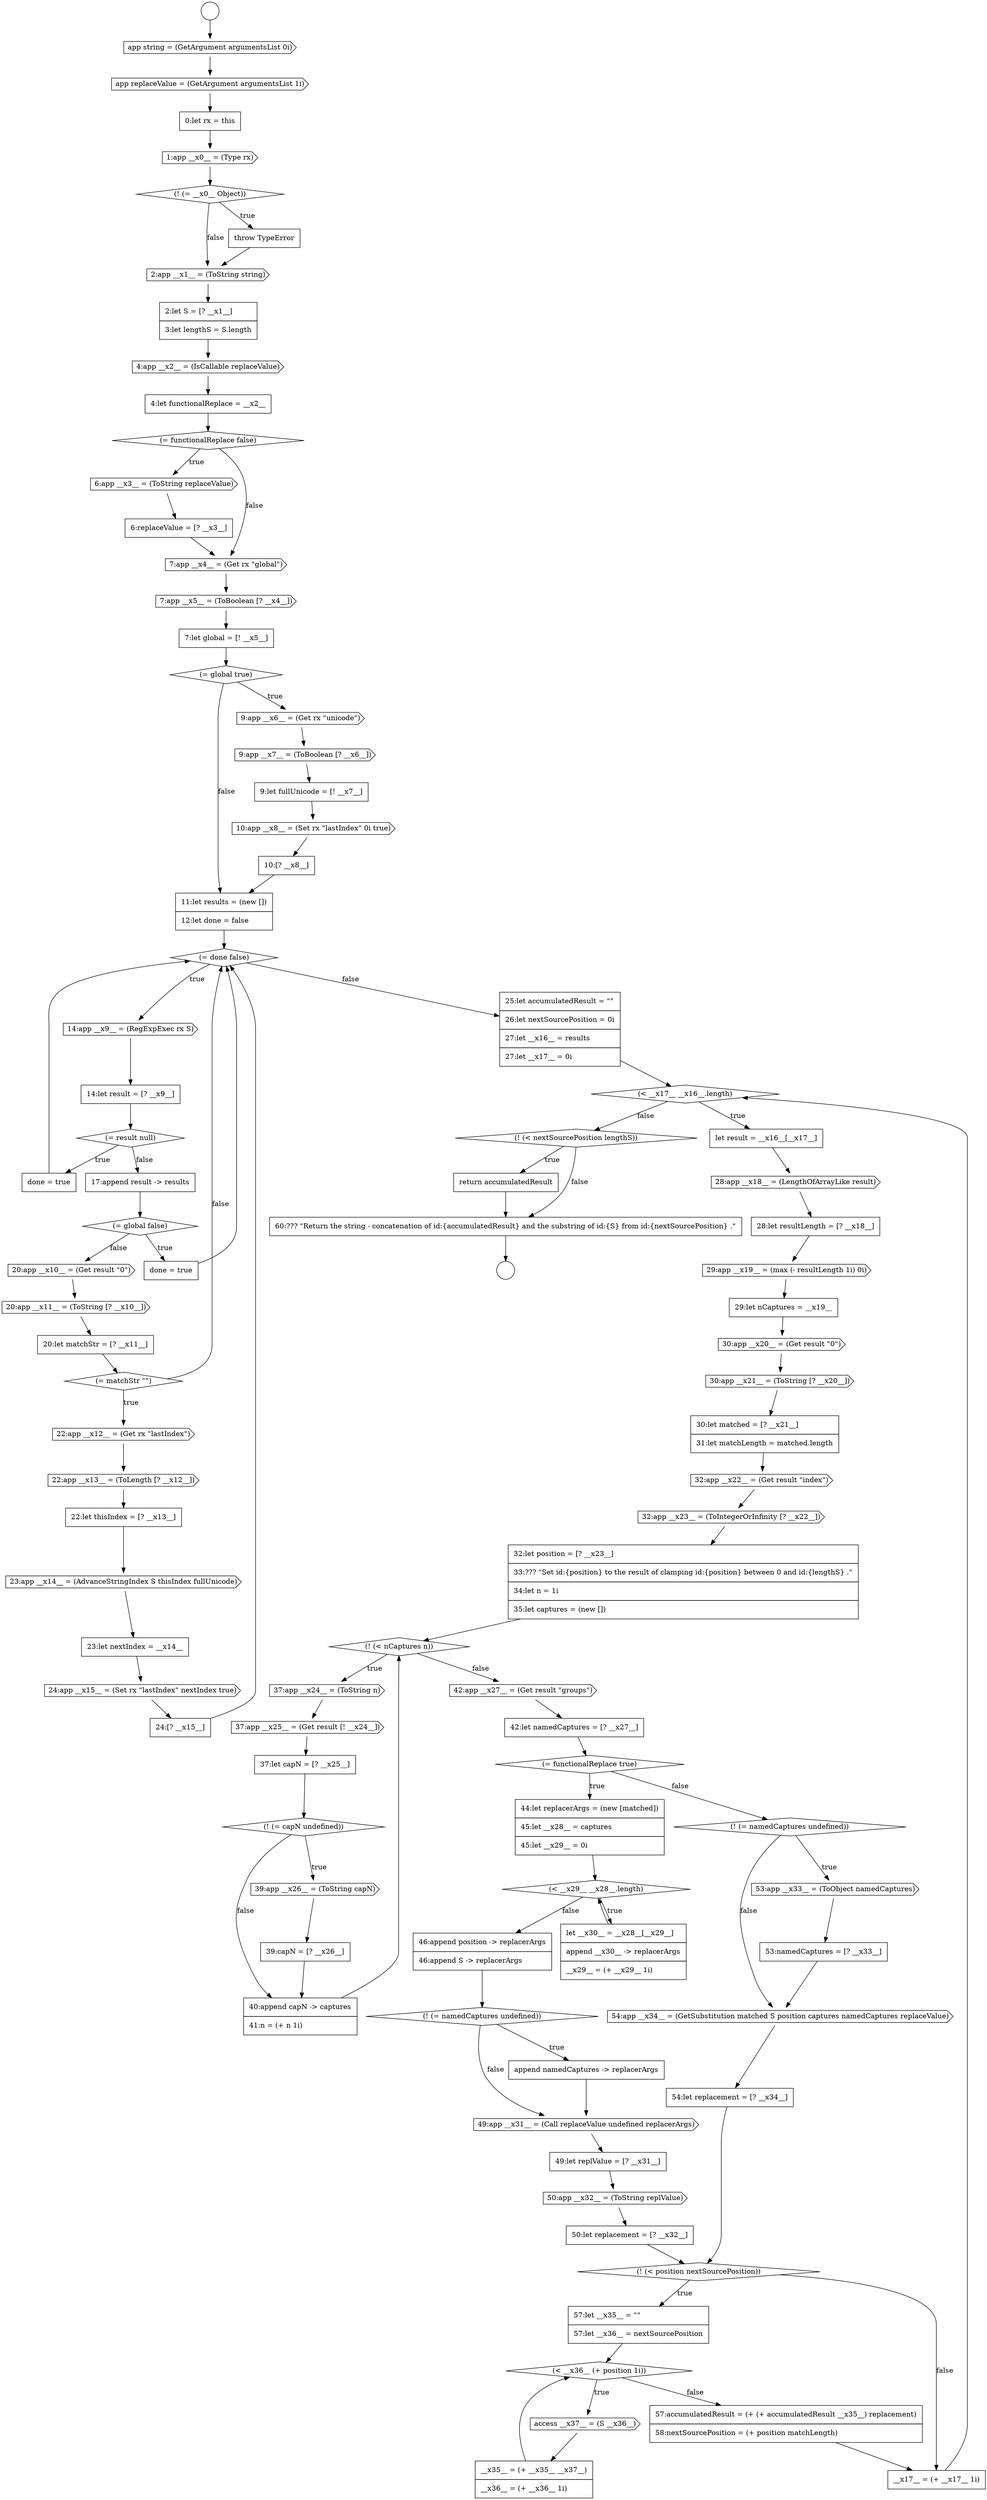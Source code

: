 digraph {
  node15338 [shape=cds, label=<<font color="black">4:app __x2__ = (IsCallable replaceValue)</font>> color="black" fillcolor="white" style=filled]
  node15373 [shape=diamond, label=<<font color="black">(&lt; __x17__ __x16__.length)</font>> color="black" fillcolor="white" style=filled]
  node15334 [shape=diamond, label=<<font color="black">(! (= __x0__ Object))</font>> color="black" fillcolor="white" style=filled]
  node15418 [shape=diamond, label=<<font color="black">(! (&lt; nextSourcePosition lengthS))</font>> color="black" fillcolor="white" style=filled]
  node15413 [shape=diamond, label=<<font color="black">(&lt; __x36__ (+ position 1i))</font>> color="black" fillcolor="white" style=filled]
  node15380 [shape=cds, label=<<font color="black">30:app __x21__ = (ToString [? __x20__])</font>> color="black" fillcolor="white" style=filled]
  node15361 [shape=cds, label=<<font color="black">20:app __x10__ = (Get result &quot;0&quot;)</font>> color="black" fillcolor="white" style=filled]
  node15408 [shape=none, margin=0, label=<<font color="black">
    <table border="0" cellborder="1" cellspacing="0" cellpadding="10">
      <tr><td align="left">53:namedCaptures = [? __x33__]</td></tr>
    </table>
  </font>> color="black" fillcolor="white" style=filled]
  node15346 [shape=diamond, label=<<font color="black">(= global true)</font>> color="black" fillcolor="white" style=filled]
  node15357 [shape=none, margin=0, label=<<font color="black">
    <table border="0" cellborder="1" cellspacing="0" cellpadding="10">
      <tr><td align="left">done = true</td></tr>
    </table>
  </font>> color="black" fillcolor="white" style=filled]
  node15331 [shape=cds, label=<<font color="black">app replaceValue = (GetArgument argumentsList 1i)</font>> color="black" fillcolor="white" style=filled]
  node15384 [shape=none, margin=0, label=<<font color="black">
    <table border="0" cellborder="1" cellspacing="0" cellpadding="10">
      <tr><td align="left">32:let position = [? __x23__]</td></tr>
      <tr><td align="left">33:??? &quot;Set id:{position} to the result of clamping id:{position} between 0 and id:{lengthS} .&quot;</td></tr>
      <tr><td align="left">34:let n = 1i</td></tr>
      <tr><td align="left">35:let captures = (new [])</td></tr>
    </table>
  </font>> color="black" fillcolor="white" style=filled]
  node15335 [shape=none, margin=0, label=<<font color="black">
    <table border="0" cellborder="1" cellspacing="0" cellpadding="10">
      <tr><td align="left">throw TypeError</td></tr>
    </table>
  </font>> color="black" fillcolor="white" style=filled]
  node15403 [shape=none, margin=0, label=<<font color="black">
    <table border="0" cellborder="1" cellspacing="0" cellpadding="10">
      <tr><td align="left">49:let replValue = [? __x31__]</td></tr>
    </table>
  </font>> color="black" fillcolor="white" style=filled]
  node15342 [shape=none, margin=0, label=<<font color="black">
    <table border="0" cellborder="1" cellspacing="0" cellpadding="10">
      <tr><td align="left">6:replaceValue = [? __x3__]</td></tr>
    </table>
  </font>> color="black" fillcolor="white" style=filled]
  node15353 [shape=diamond, label=<<font color="black">(= done false)</font>> color="black" fillcolor="white" style=filled]
  node15387 [shape=cds, label=<<font color="black">37:app __x25__ = (Get result [! __x24__])</font>> color="black" fillcolor="white" style=filled]
  node15372 [shape=none, margin=0, label=<<font color="black">
    <table border="0" cellborder="1" cellspacing="0" cellpadding="10">
      <tr><td align="left">25:let accumulatedResult = &quot;&quot;</td></tr>
      <tr><td align="left">26:let nextSourcePosition = 0i</td></tr>
      <tr><td align="left">27:let __x16__ = results</td></tr>
      <tr><td align="left">27:let __x17__ = 0i</td></tr>
    </table>
  </font>> color="black" fillcolor="white" style=filled]
  node15394 [shape=none, margin=0, label=<<font color="black">
    <table border="0" cellborder="1" cellspacing="0" cellpadding="10">
      <tr><td align="left">42:let namedCaptures = [? __x27__]</td></tr>
    </table>
  </font>> color="black" fillcolor="white" style=filled]
  node15398 [shape=none, margin=0, label=<<font color="black">
    <table border="0" cellborder="1" cellspacing="0" cellpadding="10">
      <tr><td align="left">let __x30__ = __x28__[__x29__]</td></tr>
      <tr><td align="left">append __x30__ -&gt; replacerArgs</td></tr>
      <tr><td align="left">__x29__ = (+ __x29__ 1i)</td></tr>
    </table>
  </font>> color="black" fillcolor="white" style=filled]
  node15409 [shape=cds, label=<<font color="black">54:app __x34__ = (GetSubstitution matched S position captures namedCaptures replaceValue)</font>> color="black" fillcolor="white" style=filled]
  node15365 [shape=cds, label=<<font color="black">22:app __x12__ = (Get rx &quot;lastIndex&quot;)</font>> color="black" fillcolor="white" style=filled]
  node15328 [shape=circle label=" " color="black" fillcolor="white" style=filled]
  node15350 [shape=cds, label=<<font color="black">10:app __x8__ = (Set rx &quot;lastIndex&quot; 0i true)</font>> color="black" fillcolor="white" style=filled]
  node15360 [shape=none, margin=0, label=<<font color="black">
    <table border="0" cellborder="1" cellspacing="0" cellpadding="10">
      <tr><td align="left">done = true</td></tr>
    </table>
  </font>> color="black" fillcolor="white" style=filled]
  node15343 [shape=cds, label=<<font color="black">7:app __x4__ = (Get rx &quot;global&quot;)</font>> color="black" fillcolor="white" style=filled]
  node15402 [shape=cds, label=<<font color="black">49:app __x31__ = (Call replaceValue undefined replacerArgs)</font>> color="black" fillcolor="white" style=filled]
  node15345 [shape=none, margin=0, label=<<font color="black">
    <table border="0" cellborder="1" cellspacing="0" cellpadding="10">
      <tr><td align="left">7:let global = [! __x5__]</td></tr>
    </table>
  </font>> color="black" fillcolor="white" style=filled]
  node15379 [shape=cds, label=<<font color="black">30:app __x20__ = (Get result &quot;0&quot;)</font>> color="black" fillcolor="white" style=filled]
  node15364 [shape=diamond, label=<<font color="black">(= matchStr &quot;&quot;)</font>> color="black" fillcolor="white" style=filled]
  node15392 [shape=none, margin=0, label=<<font color="black">
    <table border="0" cellborder="1" cellspacing="0" cellpadding="10">
      <tr><td align="left">40:append capN -&gt; captures</td></tr>
      <tr><td align="left">41:n = (+ n 1i)</td></tr>
    </table>
  </font>> color="black" fillcolor="white" style=filled]
  node15330 [shape=cds, label=<<font color="black">app string = (GetArgument argumentsList 0i)</font>> color="black" fillcolor="white" style=filled]
  node15407 [shape=cds, label=<<font color="black">53:app __x33__ = (ToObject namedCaptures)</font>> color="black" fillcolor="white" style=filled]
  node15383 [shape=cds, label=<<font color="black">32:app __x23__ = (ToIntegerOrInfinity [? __x22__])</font>> color="black" fillcolor="white" style=filled]
  node15368 [shape=cds, label=<<font color="black">23:app __x14__ = (AdvanceStringIndex S thisIndex fullUnicode)</font>> color="black" fillcolor="white" style=filled]
  node15417 [shape=none, margin=0, label=<<font color="black">
    <table border="0" cellborder="1" cellspacing="0" cellpadding="10">
      <tr><td align="left">__x17__ = (+ __x17__ 1i)</td></tr>
    </table>
  </font>> color="black" fillcolor="white" style=filled]
  node15410 [shape=none, margin=0, label=<<font color="black">
    <table border="0" cellborder="1" cellspacing="0" cellpadding="10">
      <tr><td align="left">54:let replacement = [? __x34__]</td></tr>
    </table>
  </font>> color="black" fillcolor="white" style=filled]
  node15388 [shape=none, margin=0, label=<<font color="black">
    <table border="0" cellborder="1" cellspacing="0" cellpadding="10">
      <tr><td align="left">37:let capN = [? __x25__]</td></tr>
    </table>
  </font>> color="black" fillcolor="white" style=filled]
  node15369 [shape=none, margin=0, label=<<font color="black">
    <table border="0" cellborder="1" cellspacing="0" cellpadding="10">
      <tr><td align="left">23:let nextIndex = __x14__</td></tr>
    </table>
  </font>> color="black" fillcolor="white" style=filled]
  node15339 [shape=none, margin=0, label=<<font color="black">
    <table border="0" cellborder="1" cellspacing="0" cellpadding="10">
      <tr><td align="left">4:let functionalReplace = __x2__</td></tr>
    </table>
  </font>> color="black" fillcolor="white" style=filled]
  node15354 [shape=cds, label=<<font color="black">14:app __x9__ = (RegExpExec rx S)</font>> color="black" fillcolor="white" style=filled]
  node15374 [shape=none, margin=0, label=<<font color="black">
    <table border="0" cellborder="1" cellspacing="0" cellpadding="10">
      <tr><td align="left">let result = __x16__[__x17__]</td></tr>
    </table>
  </font>> color="black" fillcolor="white" style=filled]
  node15399 [shape=none, margin=0, label=<<font color="black">
    <table border="0" cellborder="1" cellspacing="0" cellpadding="10">
      <tr><td align="left">46:append position -&gt; replacerArgs</td></tr>
      <tr><td align="left">46:append S -&gt; replacerArgs</td></tr>
    </table>
  </font>> color="black" fillcolor="white" style=filled]
  node15349 [shape=none, margin=0, label=<<font color="black">
    <table border="0" cellborder="1" cellspacing="0" cellpadding="10">
      <tr><td align="left">9:let fullUnicode = [! __x7__]</td></tr>
    </table>
  </font>> color="black" fillcolor="white" style=filled]
  node15414 [shape=cds, label=<<font color="black">access __x37__ = (S __x36__)</font>> color="black" fillcolor="white" style=filled]
  node15395 [shape=diamond, label=<<font color="black">(= functionalReplace true)</font>> color="black" fillcolor="white" style=filled]
  node15344 [shape=cds, label=<<font color="black">7:app __x5__ = (ToBoolean [? __x4__])</font>> color="black" fillcolor="white" style=filled]
  node15363 [shape=none, margin=0, label=<<font color="black">
    <table border="0" cellborder="1" cellspacing="0" cellpadding="10">
      <tr><td align="left">20:let matchStr = [? __x11__]</td></tr>
    </table>
  </font>> color="black" fillcolor="white" style=filled]
  node15348 [shape=cds, label=<<font color="black">9:app __x7__ = (ToBoolean [? __x6__])</font>> color="black" fillcolor="white" style=filled]
  node15391 [shape=none, margin=0, label=<<font color="black">
    <table border="0" cellborder="1" cellspacing="0" cellpadding="10">
      <tr><td align="left">39:capN = [? __x26__]</td></tr>
    </table>
  </font>> color="black" fillcolor="white" style=filled]
  node15329 [shape=circle label=" " color="black" fillcolor="white" style=filled]
  node15382 [shape=cds, label=<<font color="black">32:app __x22__ = (Get result &quot;index&quot;)</font>> color="black" fillcolor="white" style=filled]
  node15367 [shape=none, margin=0, label=<<font color="black">
    <table border="0" cellborder="1" cellspacing="0" cellpadding="10">
      <tr><td align="left">22:let thisIndex = [? __x13__]</td></tr>
    </table>
  </font>> color="black" fillcolor="white" style=filled]
  node15406 [shape=diamond, label=<<font color="black">(! (= namedCaptures undefined))</font>> color="black" fillcolor="white" style=filled]
  node15352 [shape=none, margin=0, label=<<font color="black">
    <table border="0" cellborder="1" cellspacing="0" cellpadding="10">
      <tr><td align="left">11:let results = (new [])</td></tr>
      <tr><td align="left">12:let done = false</td></tr>
    </table>
  </font>> color="black" fillcolor="white" style=filled]
  node15401 [shape=none, margin=0, label=<<font color="black">
    <table border="0" cellborder="1" cellspacing="0" cellpadding="10">
      <tr><td align="left">append namedCaptures -&gt; replacerArgs</td></tr>
    </table>
  </font>> color="black" fillcolor="white" style=filled]
  node15389 [shape=diamond, label=<<font color="black">(! (= capN undefined))</font>> color="black" fillcolor="white" style=filled]
  node15420 [shape=none, margin=0, label=<<font color="black">
    <table border="0" cellborder="1" cellspacing="0" cellpadding="10">
      <tr><td align="left">60:??? &quot;Return the string - concatenation of id:{accumulatedResult} and the substring of id:{S} from id:{nextSourcePosition} .&quot;</td></tr>
    </table>
  </font>> color="black" fillcolor="white" style=filled]
  node15378 [shape=none, margin=0, label=<<font color="black">
    <table border="0" cellborder="1" cellspacing="0" cellpadding="10">
      <tr><td align="left">29:let nCaptures = __x19__</td></tr>
    </table>
  </font>> color="black" fillcolor="white" style=filled]
  node15405 [shape=none, margin=0, label=<<font color="black">
    <table border="0" cellborder="1" cellspacing="0" cellpadding="10">
      <tr><td align="left">50:let replacement = [? __x32__]</td></tr>
    </table>
  </font>> color="black" fillcolor="white" style=filled]
  node15340 [shape=diamond, label=<<font color="black">(= functionalReplace false)</font>> color="black" fillcolor="white" style=filled]
  node15355 [shape=none, margin=0, label=<<font color="black">
    <table border="0" cellborder="1" cellspacing="0" cellpadding="10">
      <tr><td align="left">14:let result = [? __x9__]</td></tr>
    </table>
  </font>> color="black" fillcolor="white" style=filled]
  node15385 [shape=diamond, label=<<font color="black">(! (&lt; nCaptures n))</font>> color="black" fillcolor="white" style=filled]
  node15415 [shape=none, margin=0, label=<<font color="black">
    <table border="0" cellborder="1" cellspacing="0" cellpadding="10">
      <tr><td align="left">__x35__ = (+ __x35__ __x37__)</td></tr>
      <tr><td align="left">__x36__ = (+ __x36__ 1i)</td></tr>
    </table>
  </font>> color="black" fillcolor="white" style=filled]
  node15400 [shape=diamond, label=<<font color="black">(! (= namedCaptures undefined))</font>> color="black" fillcolor="white" style=filled]
  node15390 [shape=cds, label=<<font color="black">39:app __x26__ = (ToString capN)</font>> color="black" fillcolor="white" style=filled]
  node15333 [shape=cds, label=<<font color="black">1:app __x0__ = (Type rx)</font>> color="black" fillcolor="white" style=filled]
  node15375 [shape=cds, label=<<font color="black">28:app __x18__ = (LengthOfArrayLike result)</font>> color="black" fillcolor="white" style=filled]
  node15396 [shape=none, margin=0, label=<<font color="black">
    <table border="0" cellborder="1" cellspacing="0" cellpadding="10">
      <tr><td align="left">44:let replacerArgs = (new [matched])</td></tr>
      <tr><td align="left">45:let __x28__ = captures</td></tr>
      <tr><td align="left">45:let __x29__ = 0i</td></tr>
    </table>
  </font>> color="black" fillcolor="white" style=filled]
  node15370 [shape=cds, label=<<font color="black">24:app __x15__ = (Set rx &quot;lastIndex&quot; nextIndex true)</font>> color="black" fillcolor="white" style=filled]
  node15411 [shape=diamond, label=<<font color="black">(! (&lt; position nextSourcePosition))</font>> color="black" fillcolor="white" style=filled]
  node15332 [shape=none, margin=0, label=<<font color="black">
    <table border="0" cellborder="1" cellspacing="0" cellpadding="10">
      <tr><td align="left">0:let rx = this</td></tr>
    </table>
  </font>> color="black" fillcolor="white" style=filled]
  node15397 [shape=diamond, label=<<font color="black">(&lt; __x29__ __x28__.length)</font>> color="black" fillcolor="white" style=filled]
  node15347 [shape=cds, label=<<font color="black">9:app __x6__ = (Get rx &quot;unicode&quot;)</font>> color="black" fillcolor="white" style=filled]
  node15377 [shape=cds, label=<<font color="black">29:app __x19__ = (max (- resultLength 1i) 0i)</font>> color="black" fillcolor="white" style=filled]
  node15366 [shape=cds, label=<<font color="black">22:app __x13__ = (ToLength [? __x12__])</font>> color="black" fillcolor="white" style=filled]
  node15341 [shape=cds, label=<<font color="black">6:app __x3__ = (ToString replaceValue)</font>> color="black" fillcolor="white" style=filled]
  node15358 [shape=none, margin=0, label=<<font color="black">
    <table border="0" cellborder="1" cellspacing="0" cellpadding="10">
      <tr><td align="left">17:append result -&gt; results</td></tr>
    </table>
  </font>> color="black" fillcolor="white" style=filled]
  node15336 [shape=cds, label=<<font color="black">2:app __x1__ = (ToString string)</font>> color="black" fillcolor="white" style=filled]
  node15404 [shape=cds, label=<<font color="black">50:app __x32__ = (ToString replValue)</font>> color="black" fillcolor="white" style=filled]
  node15351 [shape=none, margin=0, label=<<font color="black">
    <table border="0" cellborder="1" cellspacing="0" cellpadding="10">
      <tr><td align="left">10:[? __x8__]</td></tr>
    </table>
  </font>> color="black" fillcolor="white" style=filled]
  node15362 [shape=cds, label=<<font color="black">20:app __x11__ = (ToString [? __x10__])</font>> color="black" fillcolor="white" style=filled]
  node15419 [shape=none, margin=0, label=<<font color="black">
    <table border="0" cellborder="1" cellspacing="0" cellpadding="10">
      <tr><td align="left">return accumulatedResult</td></tr>
    </table>
  </font>> color="black" fillcolor="white" style=filled]
  node15371 [shape=none, margin=0, label=<<font color="black">
    <table border="0" cellborder="1" cellspacing="0" cellpadding="10">
      <tr><td align="left">24:[? __x15__]</td></tr>
    </table>
  </font>> color="black" fillcolor="white" style=filled]
  node15337 [shape=none, margin=0, label=<<font color="black">
    <table border="0" cellborder="1" cellspacing="0" cellpadding="10">
      <tr><td align="left">2:let S = [? __x1__]</td></tr>
      <tr><td align="left">3:let lengthS = S.length</td></tr>
    </table>
  </font>> color="black" fillcolor="white" style=filled]
  node15356 [shape=diamond, label=<<font color="black">(= result null)</font>> color="black" fillcolor="white" style=filled]
  node15393 [shape=cds, label=<<font color="black">42:app __x27__ = (Get result &quot;groups&quot;)</font>> color="black" fillcolor="white" style=filled]
  node15416 [shape=none, margin=0, label=<<font color="black">
    <table border="0" cellborder="1" cellspacing="0" cellpadding="10">
      <tr><td align="left">57:accumulatedResult = (+ (+ accumulatedResult __x35__) replacement)</td></tr>
      <tr><td align="left">58:nextSourcePosition = (+ position matchLength)</td></tr>
    </table>
  </font>> color="black" fillcolor="white" style=filled]
  node15376 [shape=none, margin=0, label=<<font color="black">
    <table border="0" cellborder="1" cellspacing="0" cellpadding="10">
      <tr><td align="left">28:let resultLength = [? __x18__]</td></tr>
    </table>
  </font>> color="black" fillcolor="white" style=filled]
  node15359 [shape=diamond, label=<<font color="black">(= global false)</font>> color="black" fillcolor="white" style=filled]
  node15412 [shape=none, margin=0, label=<<font color="black">
    <table border="0" cellborder="1" cellspacing="0" cellpadding="10">
      <tr><td align="left">57:let __x35__ = &quot;&quot;</td></tr>
      <tr><td align="left">57:let __x36__ = nextSourcePosition</td></tr>
    </table>
  </font>> color="black" fillcolor="white" style=filled]
  node15381 [shape=none, margin=0, label=<<font color="black">
    <table border="0" cellborder="1" cellspacing="0" cellpadding="10">
      <tr><td align="left">30:let matched = [? __x21__]</td></tr>
      <tr><td align="left">31:let matchLength = matched.length</td></tr>
    </table>
  </font>> color="black" fillcolor="white" style=filled]
  node15386 [shape=cds, label=<<font color="black">37:app __x24__ = (ToString n)</font>> color="black" fillcolor="white" style=filled]
  node15400 -> node15401 [label=<<font color="black">true</font>> color="black"]
  node15400 -> node15402 [label=<<font color="black">false</font>> color="black"]
  node15415 -> node15413 [ color="black"]
  node15408 -> node15409 [ color="black"]
  node15345 -> node15346 [ color="black"]
  node15390 -> node15391 [ color="black"]
  node15351 -> node15352 [ color="black"]
  node15342 -> node15343 [ color="black"]
  node15358 -> node15359 [ color="black"]
  node15334 -> node15335 [label=<<font color="black">true</font>> color="black"]
  node15334 -> node15336 [label=<<font color="black">false</font>> color="black"]
  node15372 -> node15373 [ color="black"]
  node15375 -> node15376 [ color="black"]
  node15361 -> node15362 [ color="black"]
  node15411 -> node15412 [label=<<font color="black">true</font>> color="black"]
  node15411 -> node15417 [label=<<font color="black">false</font>> color="black"]
  node15410 -> node15411 [ color="black"]
  node15384 -> node15385 [ color="black"]
  node15378 -> node15379 [ color="black"]
  node15338 -> node15339 [ color="black"]
  node15330 -> node15331 [ color="black"]
  node15348 -> node15349 [ color="black"]
  node15391 -> node15392 [ color="black"]
  node15393 -> node15394 [ color="black"]
  node15362 -> node15363 [ color="black"]
  node15355 -> node15356 [ color="black"]
  node15409 -> node15410 [ color="black"]
  node15401 -> node15402 [ color="black"]
  node15396 -> node15397 [ color="black"]
  node15392 -> node15385 [ color="black"]
  node15379 -> node15380 [ color="black"]
  node15357 -> node15353 [ color="black"]
  node15404 -> node15405 [ color="black"]
  node15352 -> node15353 [ color="black"]
  node15399 -> node15400 [ color="black"]
  node15349 -> node15350 [ color="black"]
  node15341 -> node15342 [ color="black"]
  node15336 -> node15337 [ color="black"]
  node15333 -> node15334 [ color="black"]
  node15370 -> node15371 [ color="black"]
  node15344 -> node15345 [ color="black"]
  node15359 -> node15360 [label=<<font color="black">true</font>> color="black"]
  node15359 -> node15361 [label=<<font color="black">false</font>> color="black"]
  node15402 -> node15403 [ color="black"]
  node15340 -> node15341 [label=<<font color="black">true</font>> color="black"]
  node15340 -> node15343 [label=<<font color="black">false</font>> color="black"]
  node15376 -> node15377 [ color="black"]
  node15389 -> node15390 [label=<<font color="black">true</font>> color="black"]
  node15389 -> node15392 [label=<<font color="black">false</font>> color="black"]
  node15381 -> node15382 [ color="black"]
  node15383 -> node15384 [ color="black"]
  node15354 -> node15355 [ color="black"]
  node15386 -> node15387 [ color="black"]
  node15353 -> node15354 [label=<<font color="black">true</font>> color="black"]
  node15353 -> node15372 [label=<<font color="black">false</font>> color="black"]
  node15377 -> node15378 [ color="black"]
  node15371 -> node15353 [ color="black"]
  node15337 -> node15338 [ color="black"]
  node15343 -> node15344 [ color="black"]
  node15332 -> node15333 [ color="black"]
  node15419 -> node15420 [ color="black"]
  node15350 -> node15351 [ color="black"]
  node15347 -> node15348 [ color="black"]
  node15363 -> node15364 [ color="black"]
  node15406 -> node15407 [label=<<font color="black">true</font>> color="black"]
  node15406 -> node15409 [label=<<font color="black">false</font>> color="black"]
  node15403 -> node15404 [ color="black"]
  node15387 -> node15388 [ color="black"]
  node15356 -> node15357 [label=<<font color="black">true</font>> color="black"]
  node15356 -> node15358 [label=<<font color="black">false</font>> color="black"]
  node15335 -> node15336 [ color="black"]
  node15420 -> node15329 [ color="black"]
  node15414 -> node15415 [ color="black"]
  node15346 -> node15347 [label=<<font color="black">true</font>> color="black"]
  node15346 -> node15352 [label=<<font color="black">false</font>> color="black"]
  node15405 -> node15411 [ color="black"]
  node15397 -> node15398 [label=<<font color="black">true</font>> color="black"]
  node15397 -> node15399 [label=<<font color="black">false</font>> color="black"]
  node15373 -> node15374 [label=<<font color="black">true</font>> color="black"]
  node15373 -> node15418 [label=<<font color="black">false</font>> color="black"]
  node15413 -> node15414 [label=<<font color="black">true</font>> color="black"]
  node15413 -> node15416 [label=<<font color="black">false</font>> color="black"]
  node15331 -> node15332 [ color="black"]
  node15364 -> node15365 [label=<<font color="black">true</font>> color="black"]
  node15364 -> node15353 [label=<<font color="black">false</font>> color="black"]
  node15407 -> node15408 [ color="black"]
  node15395 -> node15396 [label=<<font color="black">true</font>> color="black"]
  node15395 -> node15406 [label=<<font color="black">false</font>> color="black"]
  node15374 -> node15375 [ color="black"]
  node15412 -> node15413 [ color="black"]
  node15394 -> node15395 [ color="black"]
  node15365 -> node15366 [ color="black"]
  node15339 -> node15340 [ color="black"]
  node15380 -> node15381 [ color="black"]
  node15388 -> node15389 [ color="black"]
  node15369 -> node15370 [ color="black"]
  node15417 -> node15373 [ color="black"]
  node15366 -> node15367 [ color="black"]
  node15418 -> node15419 [label=<<font color="black">true</font>> color="black"]
  node15418 -> node15420 [label=<<font color="black">false</font>> color="black"]
  node15416 -> node15417 [ color="black"]
  node15360 -> node15353 [ color="black"]
  node15368 -> node15369 [ color="black"]
  node15367 -> node15368 [ color="black"]
  node15385 -> node15386 [label=<<font color="black">true</font>> color="black"]
  node15385 -> node15393 [label=<<font color="black">false</font>> color="black"]
  node15328 -> node15330 [ color="black"]
  node15398 -> node15397 [ color="black"]
  node15382 -> node15383 [ color="black"]
}
